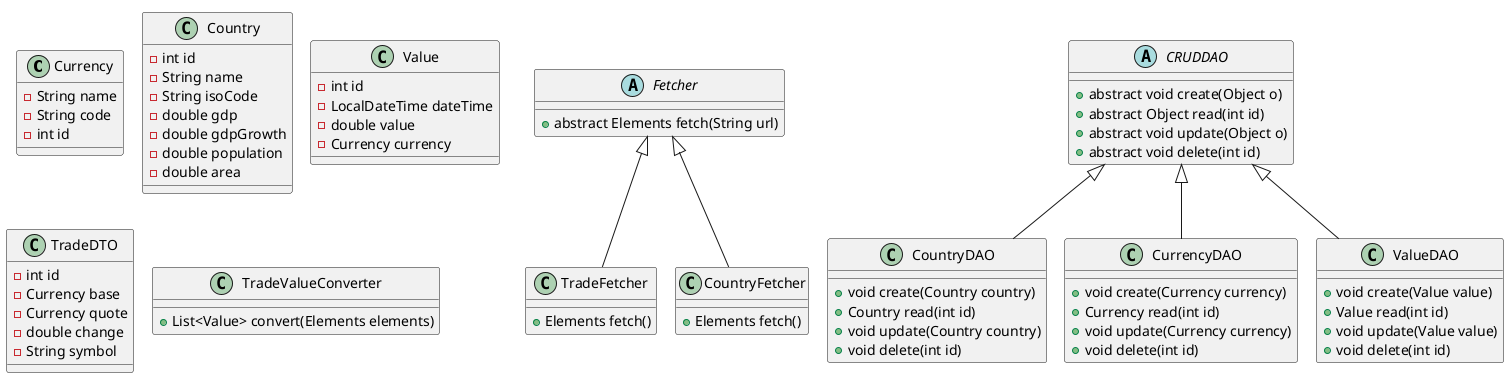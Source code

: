 @startuml
'https://plantuml.com/class-diagram
!pragma layout smetana


class Currency {
    -String name
    -String code
    -int id
}

class Country {
    -int id
    -String name
    -String isoCode
    -double gdp
    -double gdpGrowth
    -double population
    -double area
}

class Value {
    -int id
    -LocalDateTime dateTime
    -double value
    -Currency currency
}

class TradeDTO {
    -int id
    -Currency base
    -Currency quote
    -double change
    -String symbol
}

abstract class Fetcher {
    +abstract Elements fetch(String url)
}

class TradeFetcher extends Fetcher {

    +Elements fetch()
}

class CountryFetcher extends Fetcher {

    +Elements fetch()
}

abstract class CRUDDAO {
    +abstract void create(Object o)
    +abstract Object read(int id)
    +abstract void update(Object o)
    +abstract void delete(int id)
}

class CountryDAO extends CRUDDAO{
    +void create(Country country)
    +Country read(int id)
    +void update(Country country)
    +void delete(int id)
}

class CurrencyDAO extends CRUDDAO{
    +void create(Currency currency)
    +Currency read(int id)
    +void update(Currency currency)
    +void delete(int id)
}

class ValueDAO extends CRUDDAO{
    +void create(Value value)
    +Value read(int id)
    +void update(Value value)
    +void delete(int id)
}

class TradeValueConverter {
    +List<Value> convert(Elements elements)
}





@enduml